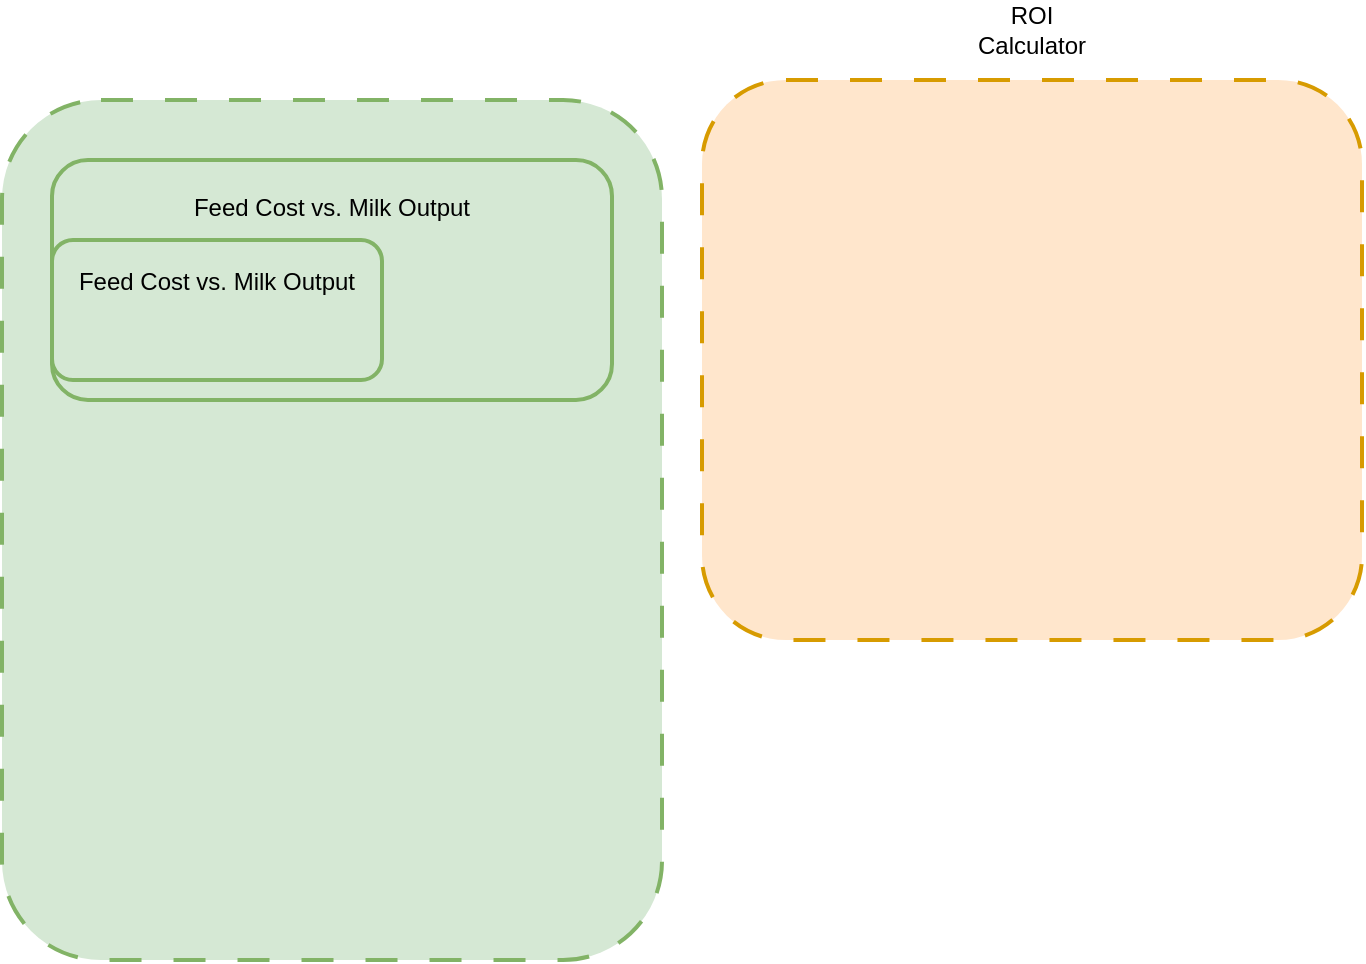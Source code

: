 <mxfile version="25.0.2">
  <diagram id="C5RBs43oDa-KdzZeNtuy" name="Page-1">
    <mxGraphModel dx="2061" dy="1214" grid="1" gridSize="10" guides="1" tooltips="1" connect="1" arrows="1" fold="1" page="1" pageScale="1" pageWidth="827" pageHeight="1169" math="0" shadow="0">
      <root>
        <mxCell id="WIyWlLk6GJQsqaUBKTNV-0" />
        <mxCell id="WIyWlLk6GJQsqaUBKTNV-1" parent="WIyWlLk6GJQsqaUBKTNV-0" />
        <mxCell id="hA5VDBUX6NvWI4qprCMx-0" value="" style="rounded=1;whiteSpace=wrap;html=1;fillColor=#ffe6cc;strokeColor=#d79b00;dashed=1;dashPattern=8 8;strokeWidth=2;" vertex="1" parent="WIyWlLk6GJQsqaUBKTNV-1">
          <mxGeometry x="300" y="270" width="330" height="280" as="geometry" />
        </mxCell>
        <mxCell id="hA5VDBUX6NvWI4qprCMx-9" value="ROI Calculator" style="text;html=1;align=center;verticalAlign=middle;whiteSpace=wrap;rounded=0;" vertex="1" parent="WIyWlLk6GJQsqaUBKTNV-1">
          <mxGeometry x="435" y="230" width="60" height="30" as="geometry" />
        </mxCell>
        <mxCell id="hA5VDBUX6NvWI4qprCMx-10" value="" style="rounded=1;whiteSpace=wrap;html=1;fillColor=#d5e8d4;strokeColor=#82b366;dashed=1;dashPattern=8 8;strokeWidth=2;" vertex="1" parent="WIyWlLk6GJQsqaUBKTNV-1">
          <mxGeometry x="-50" y="280" width="330" height="430" as="geometry" />
        </mxCell>
        <mxCell id="hA5VDBUX6NvWI4qprCMx-12" value="Feed Cost vs. Milk Output&lt;div&gt;&lt;br&gt;&lt;/div&gt;&lt;div&gt;&lt;br&gt;&lt;/div&gt;&lt;div&gt;&lt;br&gt;&lt;/div&gt;&lt;div&gt;&lt;br&gt;&lt;/div&gt;&lt;div&gt;&lt;br&gt;&lt;/div&gt;" style="rounded=1;whiteSpace=wrap;html=1;fillColor=#d5e8d4;strokeColor=#82b366;strokeWidth=2;" vertex="1" parent="WIyWlLk6GJQsqaUBKTNV-1">
          <mxGeometry x="-25" y="310" width="280" height="120" as="geometry" />
        </mxCell>
        <mxCell id="hA5VDBUX6NvWI4qprCMx-13" value="Feed Cost vs. Milk Output&lt;div&gt;&lt;br&gt;&lt;/div&gt;&lt;div&gt;&lt;br&gt;&lt;/div&gt;" style="rounded=1;whiteSpace=wrap;html=1;fillColor=#d5e8d4;strokeColor=#82b366;strokeWidth=2;" vertex="1" parent="WIyWlLk6GJQsqaUBKTNV-1">
          <mxGeometry x="-25" y="350" width="165" height="70" as="geometry" />
        </mxCell>
      </root>
    </mxGraphModel>
  </diagram>
</mxfile>

